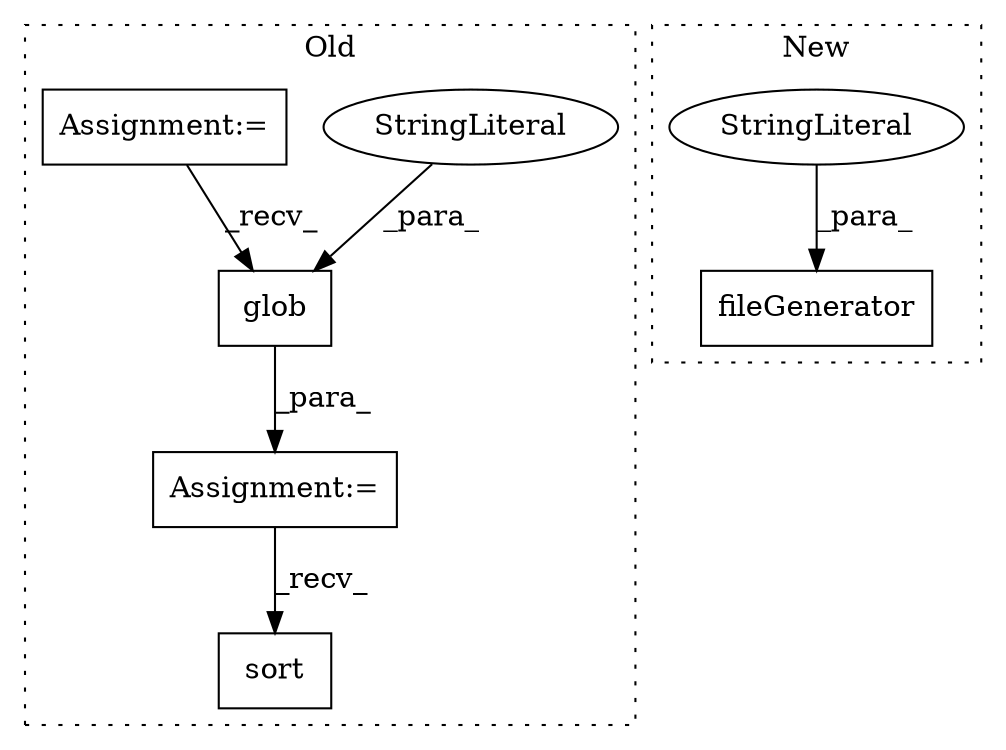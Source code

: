 digraph G {
subgraph cluster0 {
1 [label="glob" a="32" s="1005,1031" l="5,1" shape="box"];
3 [label="sort" a="32" s="1049" l="6" shape="box"];
5 [label="Assignment:=" a="7" s="999" l="1" shape="box"];
6 [label="StringLiteral" a="45" s="1010" l="21" shape="ellipse"];
7 [label="Assignment:=" a="7" s="950" l="4" shape="box"];
label = "Old";
style="dotted";
}
subgraph cluster1 {
2 [label="fileGenerator" a="32" s="1409,1446" l="14,1" shape="box"];
4 [label="StringLiteral" a="45" s="1423" l="23" shape="ellipse"];
label = "New";
style="dotted";
}
1 -> 5 [label="_para_"];
4 -> 2 [label="_para_"];
5 -> 3 [label="_recv_"];
6 -> 1 [label="_para_"];
7 -> 1 [label="_recv_"];
}